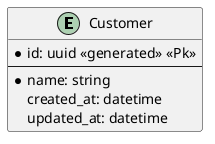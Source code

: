 @startuml customer

entity Customer {
  * id: uuid <<generated>> <<Pk>>
  --
  * name: string
    created_at: datetime
    updated_at: datetime
}

@enduml